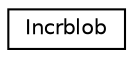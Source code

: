 digraph "Graphical Class Hierarchy"
{
 // LATEX_PDF_SIZE
  edge [fontname="Helvetica",fontsize="10",labelfontname="Helvetica",labelfontsize="10"];
  node [fontname="Helvetica",fontsize="10",shape=record];
  rankdir="LR";
  Node0 [label="Incrblob",height=0.2,width=0.4,color="black", fillcolor="white", style="filled",URL="$db/d1b/sqlite3_8c.html#d2/ddf/structIncrblob",tooltip=" "];
}

